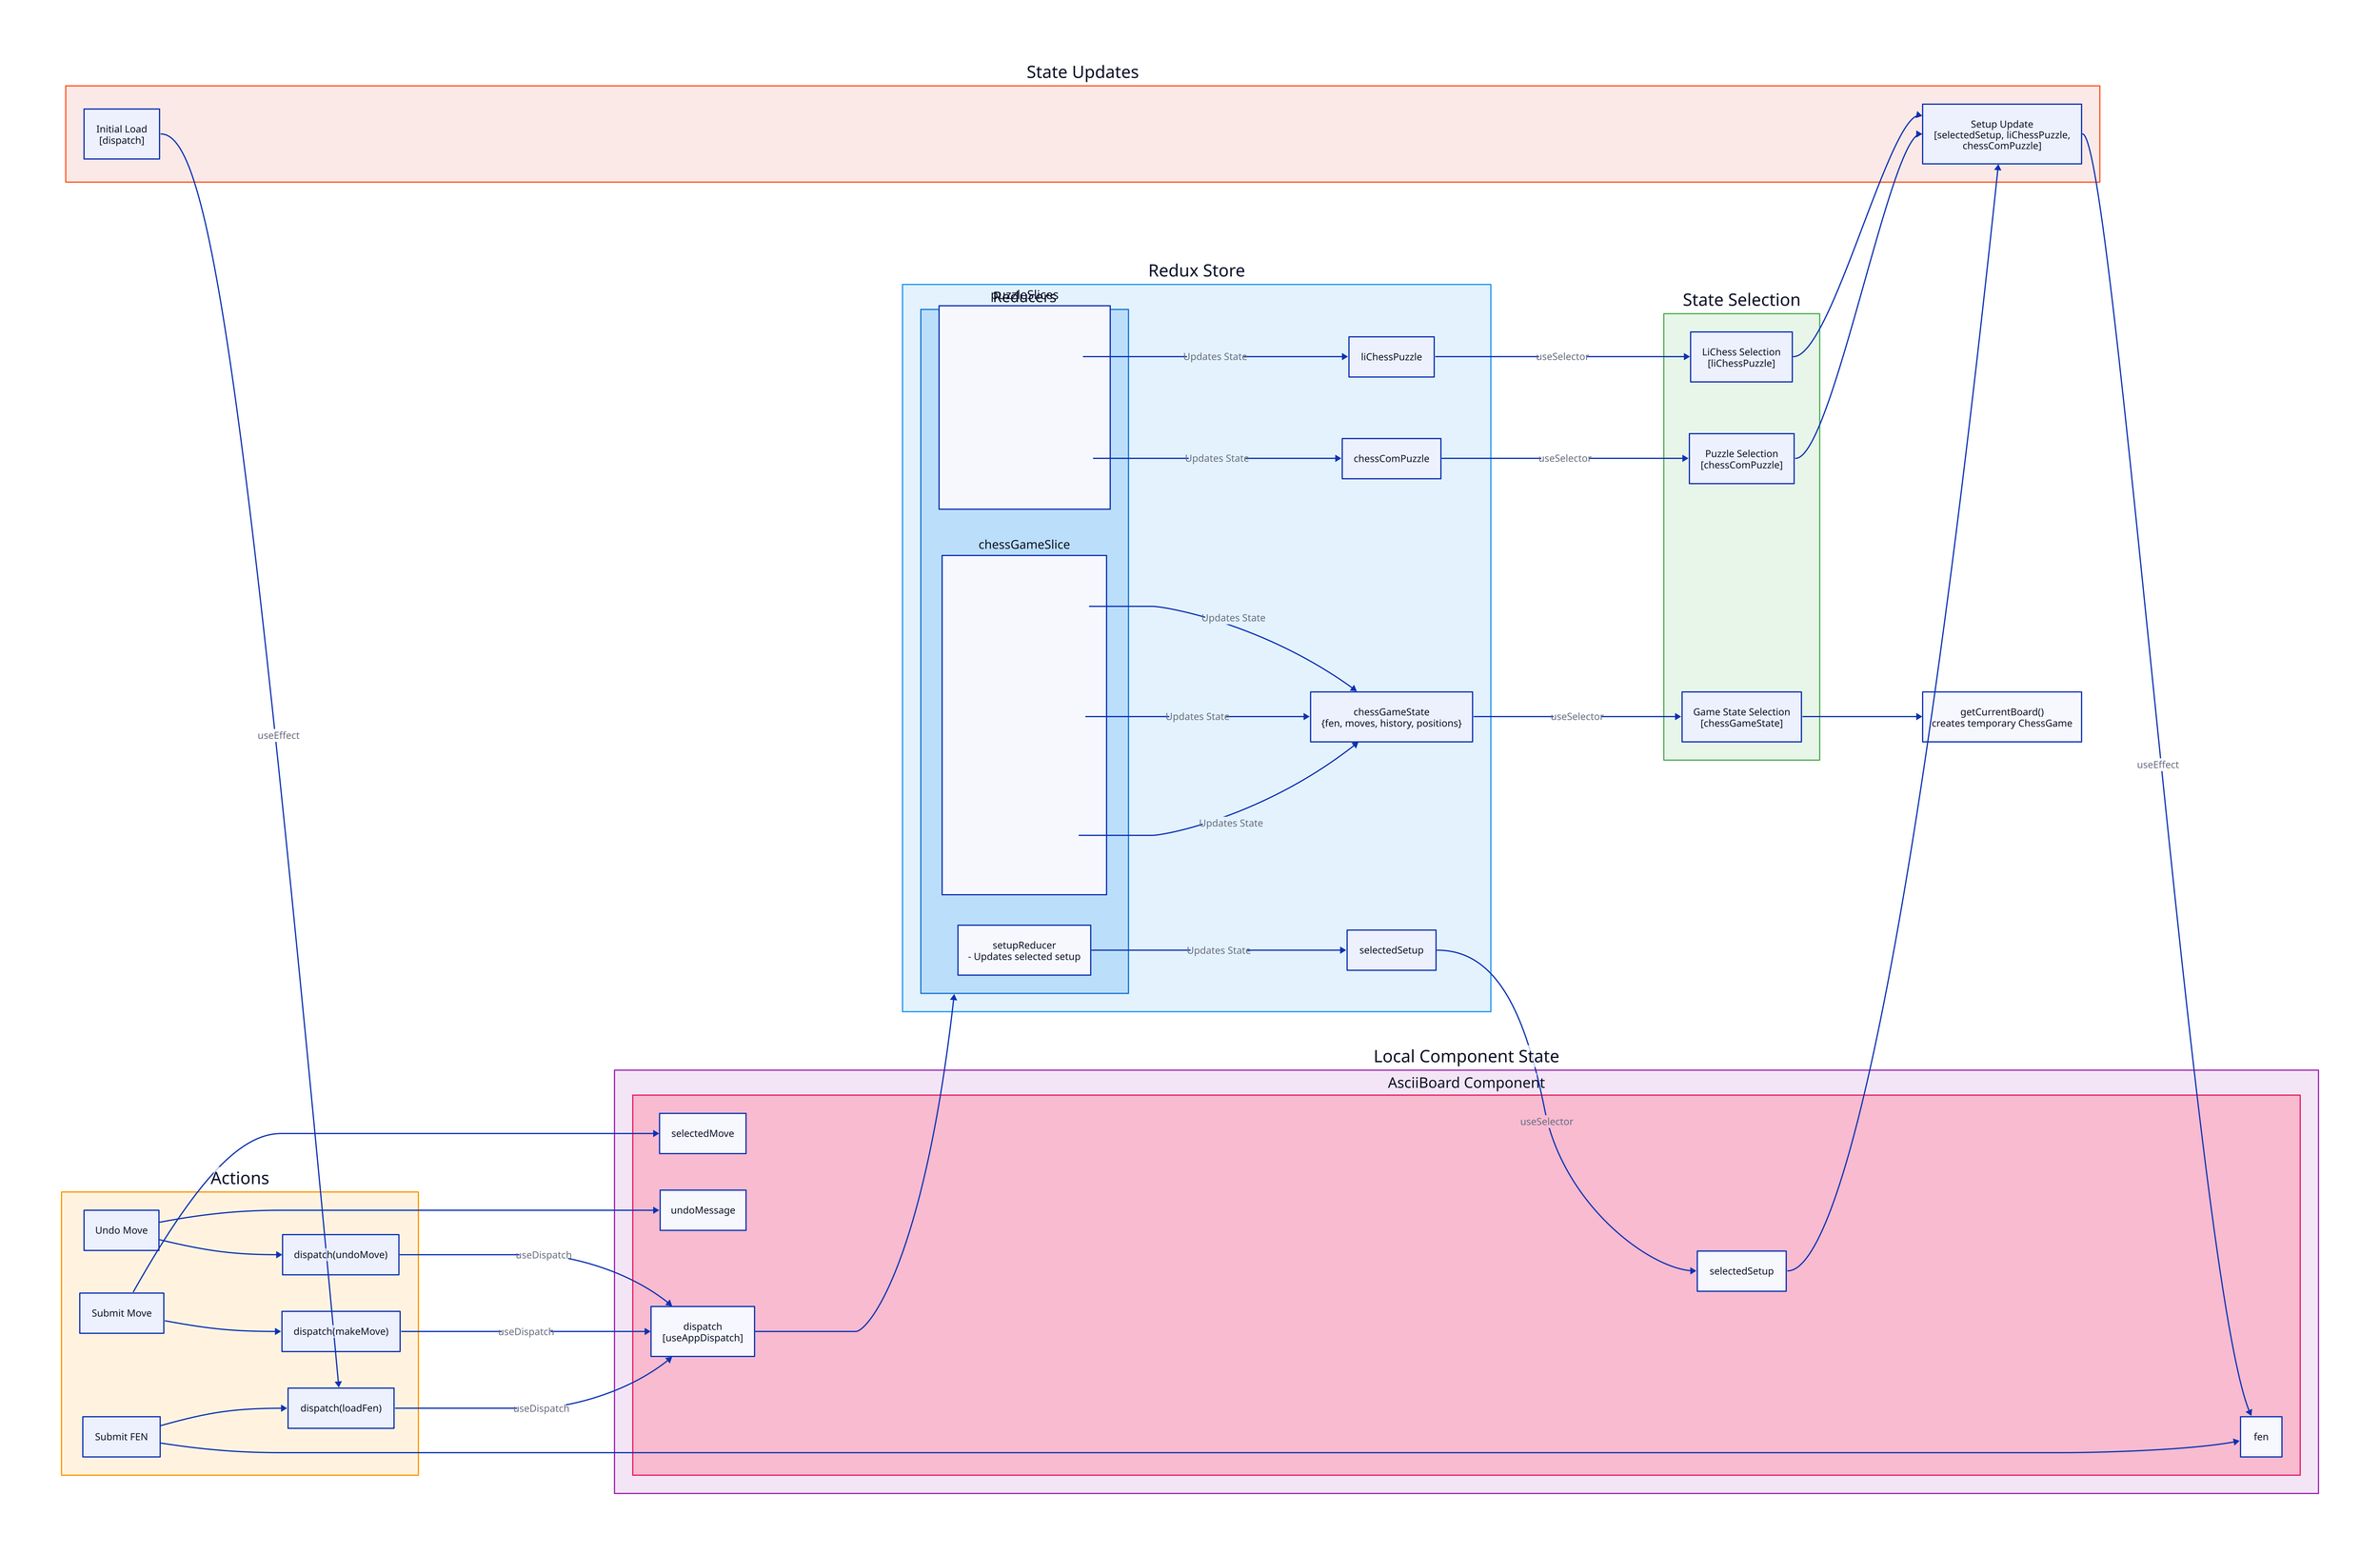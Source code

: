 vars: {
  d2-config: {
    layout-engine: elk
    theme-id: 1
  }
}
direction: right
redux_store: {
  label: "Redux Store"
  style.fill: "#e3f2fd"
  style.stroke: "#2196f3"
  
  chess_game_state: {
    label: "chessGameState\n{fen, moves, history, positions}"
  }
  chess_com: "chessComPuzzle"
  lichess: "liChessPuzzle"
  setup: "selectedSetup"

  reducers: {
    label: "Reducers"
    style.fill: "#bbdefb"
    style.stroke: "#1976d2"

    chess_game: {
      label: "chessGameSlice"
      loadFen: |md
      ## loadFen reducer
      * Updates fen
      * Resets moves/history
      * Initializes positions
      |
      makeMove: |md
      ## makeMove reducer
      * Updates fen/moves
      * Adds to history
      * Updates positions
      |
      undoMove: |md
      ## undoMove reducer
      * Pops last move
      * Restores previous position
      |
    }
    puzzle: {
      label: "puzzleSlices"
      lichess: |md
      ## liChessPuzzleSlice
      * Handles API responses
      * Updates puzzle state
      |
      chesscom: |md
      ## chessComPuzzleSlice
      * Handles API responses
      * Updates puzzle state
      |
    }
    setup: {
      label: "setupReducer\n- Updates selected setup"
    }
  }
}

local_state: {
  label: "Local Component State"
  style.fill: "#f3e5f5"
  style.stroke: "#9c27b0"
  
  ascii_board: {
    label: "AsciiBoard Component"
    style.fill: "#f8bbd0"
    style.stroke: "#e91e63"
    
    local_fen: "fen"
    selected_move: "selectedMove"
    undo_message: "undoMessage"
    dispatch: "dispatch\n[useAppDispatch]"
    local_setup: "selectedSetup"
  }
}

hooks: {
  label: "State Selection"
  style.fill: "#e8f5e9"
  style.stroke: "#4caf50"
  
  game_selector: "Game State Selection\n[chessGameState]"
  puzzle_selector: "Puzzle Selection\n[chessComPuzzle]"
  lichess_selector: "LiChess Selection\n[liChessPuzzle]"
}

actions: {
  label: "Actions"
  style.fill: "#fff3e0"
  style.stroke: "#ff9800"
  
  submit_fen: "Submit FEN"
  submit_move: "Submit Move"
  submit_undo: "Undo Move"
  dispatch_load_fen: "dispatch(loadFen)"
  dispatch_make_move: "dispatch(makeMove)"
  dispatch_undo_move: "dispatch(undoMove)"
}

effects: {
  label: "State Updates"
  style.fill: "#fbe9e7"
  style.stroke: "#ff5722"
  
  init_load: "Initial Load\n[dispatch]"
  setup_update: "Setup Update\n[selectedSetup, liChessPuzzle,\nchessComPuzzle]"
}

getCurrentBoard: "getCurrentBoard()\ncreates temporary ChessGame"

redux_store.chess_game_state --> hooks.game_selector: useSelector
redux_store.chess_com --> hooks.puzzle_selector: useSelector
redux_store.lichess --> hooks.lichess_selector: useSelector
redux_store.setup --> local_state.ascii_board.local_setup: useSelector
hooks.game_selector --> getCurrentBoard
hooks.puzzle_selector --> effects.setup_update
hooks.lichess_selector --> effects.setup_update
local_state.ascii_board.local_setup --> effects.setup_update
actions.submit_fen --> local_state.ascii_board.local_fen
actions.submit_fen --> actions.dispatch_load_fen
actions.submit_move --> local_state.ascii_board.selected_move
actions.submit_move --> actions.dispatch_make_move
actions.submit_undo --> actions.dispatch_undo_move
actions.submit_undo --> local_state.ascii_board.undo_message
actions.dispatch_load_fen --> local_state.ascii_board.dispatch: useDispatch
actions.dispatch_make_move --> local_state.ascii_board.dispatch: useDispatch
actions.dispatch_undo_move --> local_state.ascii_board.dispatch: useDispatch
local_state.ascii_board.dispatch --> redux_store.reducers

redux_store.reducers.chess_game.loadFen --> redux_store.chess_game_state: Updates State
redux_store.reducers.chess_game.makeMove --> redux_store.chess_game_state: Updates State
redux_store.reducers.chess_game.undoMove --> redux_store.chess_game_state: Updates State
redux_store.reducers.puzzle.lichess --> redux_store.lichess: Updates State
redux_store.reducers.puzzle.chesscom --> redux_store.chess_com: Updates State
redux_store.reducers.setup --> redux_store.setup: Updates State

effects.init_load --> actions.dispatch_load_fen: useEffect
effects.setup_update --> local_state.ascii_board.local_fen: useEffect


